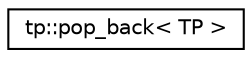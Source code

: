 digraph "Graphical Class Hierarchy"
{
 // LATEX_PDF_SIZE
  edge [fontname="Helvetica",fontsize="10",labelfontname="Helvetica",labelfontsize="10"];
  node [fontname="Helvetica",fontsize="10",shape=record];
  rankdir="LR";
  Node0 [label="tp::pop_back\< TP \>",height=0.2,width=0.4,color="black", fillcolor="white", style="filled",URL="$structtp_1_1pop__back.html",tooltip=" "];
}
